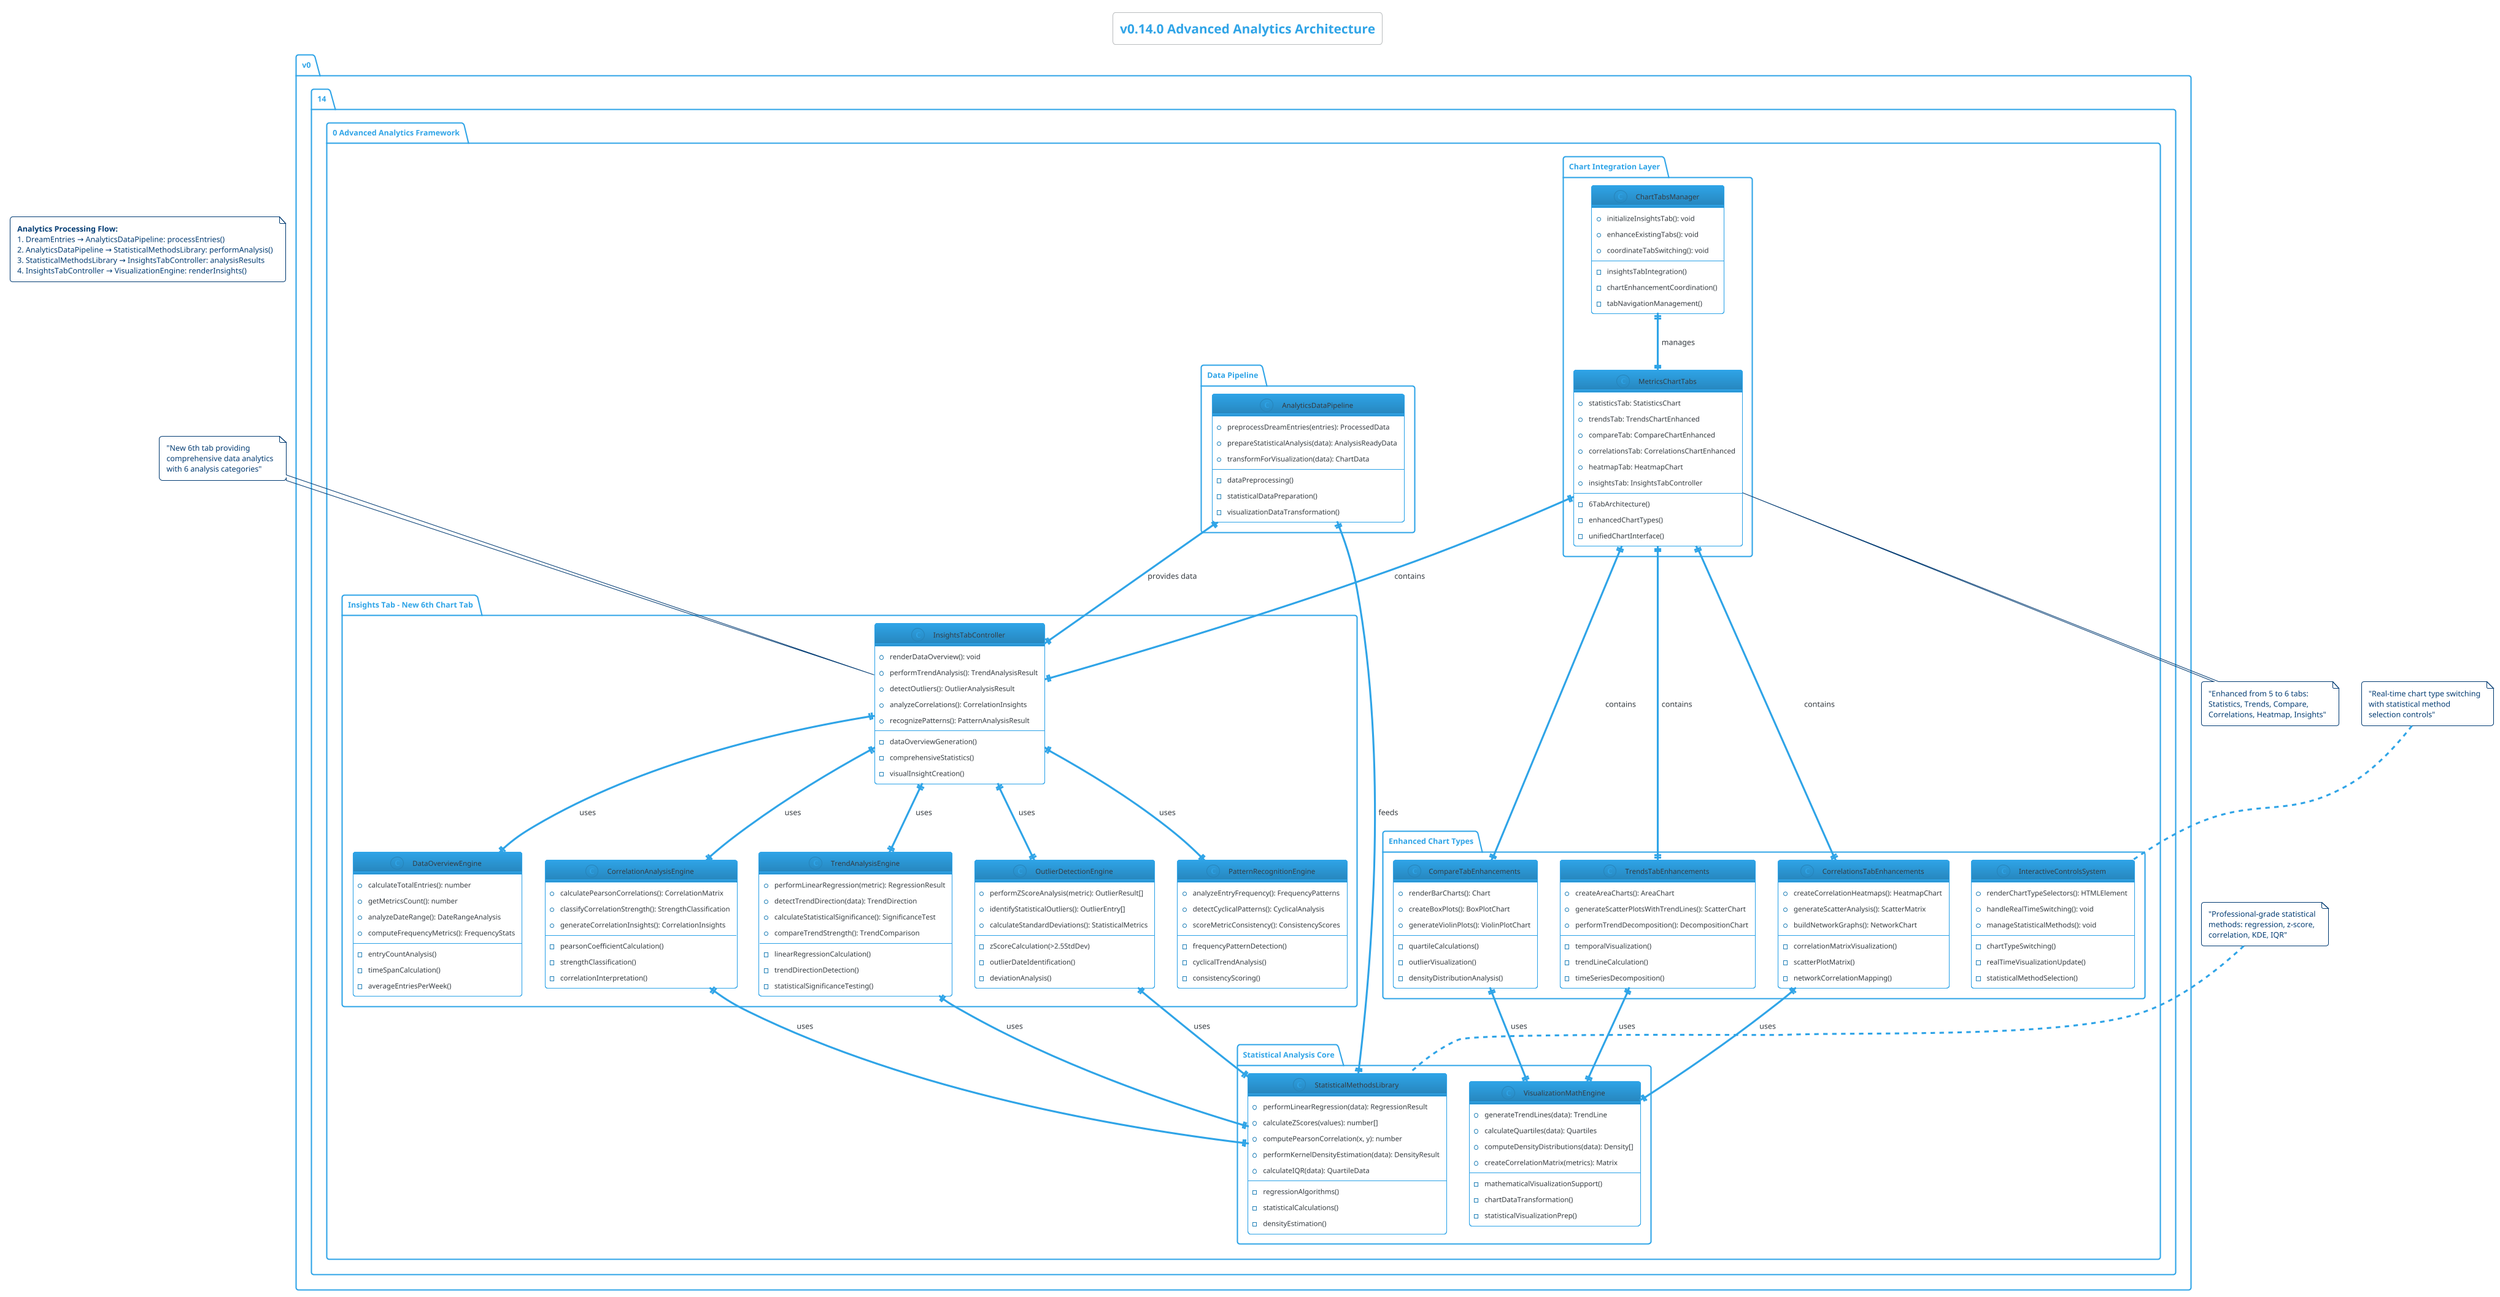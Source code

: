 @startuml Advanced Analytics Architecture

'******************************************************************************
' v0.14.0 Advanced Analytics Framework
' Shows the professional-grade statistical analysis capabilities through a
' modular, extensible architecture including the new Insights tab
'******************************************************************************

!theme cerulean-outline
skinparam backgroundColor white

title "v0.14.0 Advanced Analytics Architecture"

package "v0.14.0 Advanced Analytics Framework" {
    
    package "Insights Tab - New 6th Chart Tab" {
        class InsightsTabController {
            +renderDataOverview(): void
            +performTrendAnalysis(): TrendAnalysisResult
            +detectOutliers(): OutlierAnalysisResult
            +analyzeCorrelations(): CorrelationInsights
            +recognizePatterns(): PatternAnalysisResult
            --
            -dataOverviewGeneration()
            -comprehensiveStatistics()
            -visualInsightCreation()
        }
        
        class DataOverviewEngine {
            +calculateTotalEntries(): number
            +getMetricsCount(): number
            +analyzeDateRange(): DateRangeAnalysis
            +computeFrequencyMetrics(): FrequencyStats
            --
            -entryCountAnalysis()
            -timeSpanCalculation()
            -averageEntriesPerWeek()
        }
        
        class TrendAnalysisEngine {
            +performLinearRegression(metric): RegressionResult
            +detectTrendDirection(data): TrendDirection
            +calculateStatisticalSignificance(): SignificanceTest
            +compareTrendStrength(): TrendComparison
            --
            -linearRegressionCalculation()
            -trendDirectionDetection()
            -statisticalSignificanceTesting()
        }
        
        class OutlierDetectionEngine {
            +performZScoreAnalysis(metric): OutlierResult[]
            +identifyStatisticalOutliers(): OutlierEntry[]
            +calculateStandardDeviations(): StatisticalMetrics
            --
            -zScoreCalculation(>2.5StdDev)
            -outlierDateIdentification()
            -deviationAnalysis()
        }
        
        class CorrelationAnalysisEngine {
            +calculatePearsonCorrelations(): CorrelationMatrix
            +classifyCorrelationStrength(): StrengthClassification
            +generateCorrelationInsights(): CorrelationInsights
            --
            -pearsonCoefficientCalculation()
            -strengthClassification()
            -correlationInterpretation()
        }
        
        class PatternRecognitionEngine {
            +analyzeEntryFrequency(): FrequencyPatterns
            +detectCyclicalPatterns(): CyclicalAnalysis
            +scoreMetricConsistency(): ConsistencyScores
            --
            -frequencyPatternDetection()
            -cyclicalTrendAnalysis()
            -consistencyScoring()
        }
    }
    
    package "Enhanced Chart Types" {
        class CompareTabEnhancements {
            +renderBarCharts(): Chart
            +createBoxPlots(): BoxPlotChart
            +generateViolinPlots(): ViolinPlotChart
            --
            -quartileCalculations()
            -outlierVisualization()
            -densityDistributionAnalysis()
        }
        
        class TrendsTabEnhancements {
            +createAreaCharts(): AreaChart
            +generateScatterPlotsWithTrendLines(): ScatterChart
            +performTrendDecomposition(): DecompositionChart
            --
            -temporalVisualization()
            -trendLineCalculation()
            -timeSeriesDecomposition()
        }
        
        class CorrelationsTabEnhancements {
            +createCorrelationHeatmaps(): HeatmapChart
            +generateScatterAnalysis(): ScatterMatrix
            +buildNetworkGraphs(): NetworkChart
            --
            -correlationMatrixVisualization()
            -scatterPlotMatrix()
            -networkCorrelationMapping()
        }
        
        class InteractiveControlsSystem {
            +renderChartTypeSelectors(): HTMLElement
            +handleRealTimeSwitching(): void
            +manageStatisticalMethods(): void
            --
            -chartTypeSwitching()
            -realTimeVisualizationUpdate()
            -statisticalMethodSelection()
        }
    }
    
    package "Statistical Analysis Core" {
        class StatisticalMethodsLibrary {
            +performLinearRegression(data): RegressionResult
            +calculateZScores(values): number[]
            +computePearsonCorrelation(x, y): number
            +performKernelDensityEstimation(data): DensityResult
            +calculateIQR(data): QuartileData
            --
            -regressionAlgorithms()
            -statisticalCalculations()
            -densityEstimation()
        }
        
        class VisualizationMathEngine {
            +generateTrendLines(data): TrendLine
            +calculateQuartiles(data): Quartiles
            +computeDensityDistributions(data): Density[]
            +createCorrelationMatrix(metrics): Matrix
            --
            -mathematicalVisualizationSupport()
            -chartDataTransformation()
            -statisticalVisualizationPrep()
        }
    }
    
    package "Chart Integration Layer" {
        class ChartTabsManager {
            +initializeInsightsTab(): void
            +enhanceExistingTabs(): void
            +coordinateTabSwitching(): void
            --
            -insightsTabIntegration()
            -chartEnhancementCoordination()
            -tabNavigationManagement()
        }
        
        class MetricsChartTabs {
            +statisticsTab: StatisticsChart
            +trendsTab: TrendsChartEnhanced
            +compareTab: CompareChartEnhanced
            +correlationsTab: CorrelationsChartEnhanced
            +heatmapTab: HeatmapChart
            +insightsTab: InsightsTabController
            --
            -6TabArchitecture()
            -enhancedChartTypes()
            -unifiedChartInterface()
        }
    }
    
    package "Data Pipeline" {
        class AnalyticsDataPipeline {
            +preprocessDreamEntries(entries): ProcessedData
            +prepareStatisticalAnalysis(data): AnalysisReadyData
            +transformForVisualization(data): ChartData
            --
            -dataPreprocessing()
            -statisticalDataPreparation()
            -visualizationDataTransformation()
        }
    }
}

' Analytics Processing Flow Description
note as AnalyticsFlow
**Analytics Processing Flow:**
1. DreamEntries → AnalyticsDataPipeline: processEntries()
2. AnalyticsDataPipeline → StatisticalMethodsLibrary: performAnalysis()
3. StatisticalMethodsLibrary → InsightsTabController: analysisResults
4. InsightsTabController → VisualizationEngine: renderInsights()
end note

' Relationships
InsightsTabController ||--|| DataOverviewEngine : uses
InsightsTabController ||--|| TrendAnalysisEngine : uses
InsightsTabController ||--|| OutlierDetectionEngine : uses
InsightsTabController ||--|| CorrelationAnalysisEngine : uses
InsightsTabController ||--|| PatternRecognitionEngine : uses

TrendAnalysisEngine ||--|| StatisticalMethodsLibrary : uses
OutlierDetectionEngine ||--|| StatisticalMethodsLibrary : uses
CorrelationAnalysisEngine ||--|| StatisticalMethodsLibrary : uses

CompareTabEnhancements ||--|| VisualizationMathEngine : uses
TrendsTabEnhancements ||--|| VisualizationMathEngine : uses
CorrelationsTabEnhancements ||--|| VisualizationMathEngine : uses

ChartTabsManager ||--|| MetricsChartTabs : manages
MetricsChartTabs ||--|| InsightsTabController : contains
MetricsChartTabs ||--|| CompareTabEnhancements : contains
MetricsChartTabs ||--|| TrendsTabEnhancements : contains
MetricsChartTabs ||--|| CorrelationsTabEnhancements : contains

AnalyticsDataPipeline ||--|| StatisticalMethodsLibrary : feeds
AnalyticsDataPipeline ||--|| InsightsTabController : provides data

note top of InsightsTabController : "New 6th tab providing\ncomprehensive data analytics\nwith 6 analysis categories"

note top of StatisticalMethodsLibrary : "Professional-grade statistical\nmethods: regression, z-score,\ncorrelation, KDE, IQR"

note top of InteractiveControlsSystem : "Real-time chart type switching\nwith statistical method\nselection controls"

note bottom of MetricsChartTabs : "Enhanced from 5 to 6 tabs:\nStatistics, Trends, Compare,\nCorrelations, Heatmap, Insights"

@enduml 